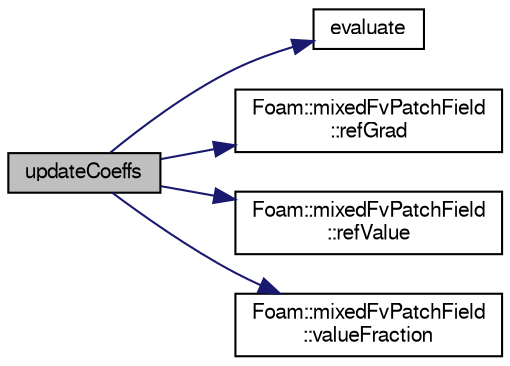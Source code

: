 digraph "updateCoeffs"
{
  bgcolor="transparent";
  edge [fontname="FreeSans",fontsize="10",labelfontname="FreeSans",labelfontsize="10"];
  node [fontname="FreeSans",fontsize="10",shape=record];
  rankdir="LR";
  Node45 [label="updateCoeffs",height=0.2,width=0.4,color="black", fillcolor="grey75", style="filled", fontcolor="black"];
  Node45 -> Node46 [color="midnightblue",fontsize="10",style="solid",fontname="FreeSans"];
  Node46 [label="evaluate",height=0.2,width=0.4,color="black",URL="$a22074.html#a3b59c070ab0408e3bbb21927540159f4",tooltip="Evaluate the patch field. "];
  Node45 -> Node47 [color="midnightblue",fontsize="10",style="solid",fontname="FreeSans"];
  Node47 [label="Foam::mixedFvPatchField\l::refGrad",height=0.2,width=0.4,color="black",URL="$a21990.html#af9e743727ba0eddc7ac0ed20f18f786d"];
  Node45 -> Node48 [color="midnightblue",fontsize="10",style="solid",fontname="FreeSans"];
  Node48 [label="Foam::mixedFvPatchField\l::refValue",height=0.2,width=0.4,color="black",URL="$a21990.html#a475706f93caca5b302c98e563f5a4f6b"];
  Node45 -> Node49 [color="midnightblue",fontsize="10",style="solid",fontname="FreeSans"];
  Node49 [label="Foam::mixedFvPatchField\l::valueFraction",height=0.2,width=0.4,color="black",URL="$a21990.html#aeb7fae7f78d9bdeb780060e7d4d5b5e9"];
}
